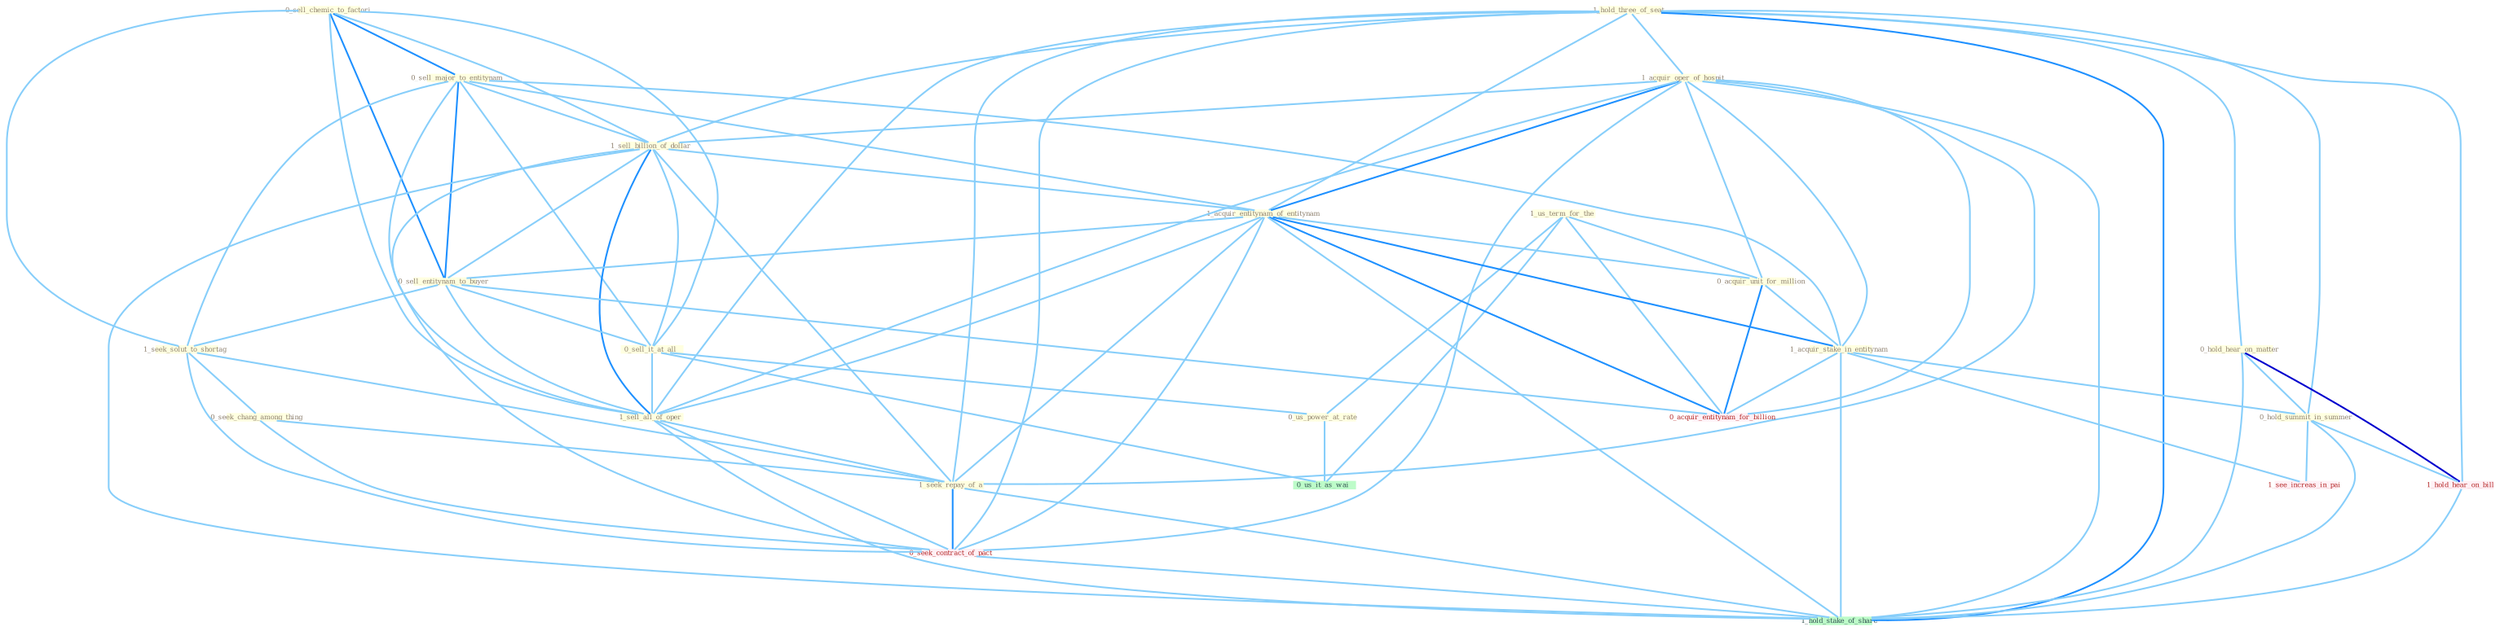 Graph G{ 
    node
    [shape=polygon,style=filled,width=.5,height=.06,color="#BDFCC9",fixedsize=true,fontsize=4,
    fontcolor="#2f4f4f"];
    {node
    [color="#ffffe0", fontcolor="#8b7d6b"] "0_sell_chemic_to_factori " "1_hold_three_of_seat " "0_sell_major_to_entitynam " "1_acquir_oper_of_hospit " "1_sell_billion_of_dollar " "1_us_term_for_the " "1_acquir_entitynam_of_entitynam " "0_hold_hear_on_matter " "0_sell_entitynam_to_buyer " "0_acquir_unit_for_million " "1_seek_solut_to_shortag " "0_sell_it_at_all " "1_acquir_stake_in_entitynam " "1_sell_all_of_oper " "0_hold_summit_in_summer " "0_us_power_at_rate " "0_seek_chang_among_thing " "1_seek_repay_of_a "}
{node [color="#fff0f5", fontcolor="#b22222"] "0_seek_contract_of_pact " "0_acquir_entitynam_for_billion " "1_see_increas_in_pai " "1_hold_hear_on_bill "}
edge [color="#B0E2FF"];

	"0_sell_chemic_to_factori " -- "0_sell_major_to_entitynam " [w="2", color="#1e90ff" , len=0.8];
	"0_sell_chemic_to_factori " -- "1_sell_billion_of_dollar " [w="1", color="#87cefa" ];
	"0_sell_chemic_to_factori " -- "0_sell_entitynam_to_buyer " [w="2", color="#1e90ff" , len=0.8];
	"0_sell_chemic_to_factori " -- "1_seek_solut_to_shortag " [w="1", color="#87cefa" ];
	"0_sell_chemic_to_factori " -- "0_sell_it_at_all " [w="1", color="#87cefa" ];
	"0_sell_chemic_to_factori " -- "1_sell_all_of_oper " [w="1", color="#87cefa" ];
	"1_hold_three_of_seat " -- "1_acquir_oper_of_hospit " [w="1", color="#87cefa" ];
	"1_hold_three_of_seat " -- "1_sell_billion_of_dollar " [w="1", color="#87cefa" ];
	"1_hold_three_of_seat " -- "1_acquir_entitynam_of_entitynam " [w="1", color="#87cefa" ];
	"1_hold_three_of_seat " -- "0_hold_hear_on_matter " [w="1", color="#87cefa" ];
	"1_hold_three_of_seat " -- "1_sell_all_of_oper " [w="1", color="#87cefa" ];
	"1_hold_three_of_seat " -- "0_hold_summit_in_summer " [w="1", color="#87cefa" ];
	"1_hold_three_of_seat " -- "1_seek_repay_of_a " [w="1", color="#87cefa" ];
	"1_hold_three_of_seat " -- "0_seek_contract_of_pact " [w="1", color="#87cefa" ];
	"1_hold_three_of_seat " -- "1_hold_hear_on_bill " [w="1", color="#87cefa" ];
	"1_hold_three_of_seat " -- "1_hold_stake_of_share " [w="2", color="#1e90ff" , len=0.8];
	"0_sell_major_to_entitynam " -- "1_sell_billion_of_dollar " [w="1", color="#87cefa" ];
	"0_sell_major_to_entitynam " -- "1_acquir_entitynam_of_entitynam " [w="1", color="#87cefa" ];
	"0_sell_major_to_entitynam " -- "0_sell_entitynam_to_buyer " [w="2", color="#1e90ff" , len=0.8];
	"0_sell_major_to_entitynam " -- "1_seek_solut_to_shortag " [w="1", color="#87cefa" ];
	"0_sell_major_to_entitynam " -- "0_sell_it_at_all " [w="1", color="#87cefa" ];
	"0_sell_major_to_entitynam " -- "1_acquir_stake_in_entitynam " [w="1", color="#87cefa" ];
	"0_sell_major_to_entitynam " -- "1_sell_all_of_oper " [w="1", color="#87cefa" ];
	"1_acquir_oper_of_hospit " -- "1_sell_billion_of_dollar " [w="1", color="#87cefa" ];
	"1_acquir_oper_of_hospit " -- "1_acquir_entitynam_of_entitynam " [w="2", color="#1e90ff" , len=0.8];
	"1_acquir_oper_of_hospit " -- "0_acquir_unit_for_million " [w="1", color="#87cefa" ];
	"1_acquir_oper_of_hospit " -- "1_acquir_stake_in_entitynam " [w="1", color="#87cefa" ];
	"1_acquir_oper_of_hospit " -- "1_sell_all_of_oper " [w="1", color="#87cefa" ];
	"1_acquir_oper_of_hospit " -- "1_seek_repay_of_a " [w="1", color="#87cefa" ];
	"1_acquir_oper_of_hospit " -- "0_seek_contract_of_pact " [w="1", color="#87cefa" ];
	"1_acquir_oper_of_hospit " -- "0_acquir_entitynam_for_billion " [w="1", color="#87cefa" ];
	"1_acquir_oper_of_hospit " -- "1_hold_stake_of_share " [w="1", color="#87cefa" ];
	"1_sell_billion_of_dollar " -- "1_acquir_entitynam_of_entitynam " [w="1", color="#87cefa" ];
	"1_sell_billion_of_dollar " -- "0_sell_entitynam_to_buyer " [w="1", color="#87cefa" ];
	"1_sell_billion_of_dollar " -- "0_sell_it_at_all " [w="1", color="#87cefa" ];
	"1_sell_billion_of_dollar " -- "1_sell_all_of_oper " [w="2", color="#1e90ff" , len=0.8];
	"1_sell_billion_of_dollar " -- "1_seek_repay_of_a " [w="1", color="#87cefa" ];
	"1_sell_billion_of_dollar " -- "0_seek_contract_of_pact " [w="1", color="#87cefa" ];
	"1_sell_billion_of_dollar " -- "1_hold_stake_of_share " [w="1", color="#87cefa" ];
	"1_us_term_for_the " -- "0_acquir_unit_for_million " [w="1", color="#87cefa" ];
	"1_us_term_for_the " -- "0_us_power_at_rate " [w="1", color="#87cefa" ];
	"1_us_term_for_the " -- "0_us_it_as_wai " [w="1", color="#87cefa" ];
	"1_us_term_for_the " -- "0_acquir_entitynam_for_billion " [w="1", color="#87cefa" ];
	"1_acquir_entitynam_of_entitynam " -- "0_sell_entitynam_to_buyer " [w="1", color="#87cefa" ];
	"1_acquir_entitynam_of_entitynam " -- "0_acquir_unit_for_million " [w="1", color="#87cefa" ];
	"1_acquir_entitynam_of_entitynam " -- "1_acquir_stake_in_entitynam " [w="2", color="#1e90ff" , len=0.8];
	"1_acquir_entitynam_of_entitynam " -- "1_sell_all_of_oper " [w="1", color="#87cefa" ];
	"1_acquir_entitynam_of_entitynam " -- "1_seek_repay_of_a " [w="1", color="#87cefa" ];
	"1_acquir_entitynam_of_entitynam " -- "0_seek_contract_of_pact " [w="1", color="#87cefa" ];
	"1_acquir_entitynam_of_entitynam " -- "0_acquir_entitynam_for_billion " [w="2", color="#1e90ff" , len=0.8];
	"1_acquir_entitynam_of_entitynam " -- "1_hold_stake_of_share " [w="1", color="#87cefa" ];
	"0_hold_hear_on_matter " -- "0_hold_summit_in_summer " [w="1", color="#87cefa" ];
	"0_hold_hear_on_matter " -- "1_hold_hear_on_bill " [w="3", color="#0000cd" , len=0.6];
	"0_hold_hear_on_matter " -- "1_hold_stake_of_share " [w="1", color="#87cefa" ];
	"0_sell_entitynam_to_buyer " -- "1_seek_solut_to_shortag " [w="1", color="#87cefa" ];
	"0_sell_entitynam_to_buyer " -- "0_sell_it_at_all " [w="1", color="#87cefa" ];
	"0_sell_entitynam_to_buyer " -- "1_sell_all_of_oper " [w="1", color="#87cefa" ];
	"0_sell_entitynam_to_buyer " -- "0_acquir_entitynam_for_billion " [w="1", color="#87cefa" ];
	"0_acquir_unit_for_million " -- "1_acquir_stake_in_entitynam " [w="1", color="#87cefa" ];
	"0_acquir_unit_for_million " -- "0_acquir_entitynam_for_billion " [w="2", color="#1e90ff" , len=0.8];
	"1_seek_solut_to_shortag " -- "0_seek_chang_among_thing " [w="1", color="#87cefa" ];
	"1_seek_solut_to_shortag " -- "1_seek_repay_of_a " [w="1", color="#87cefa" ];
	"1_seek_solut_to_shortag " -- "0_seek_contract_of_pact " [w="1", color="#87cefa" ];
	"0_sell_it_at_all " -- "1_sell_all_of_oper " [w="1", color="#87cefa" ];
	"0_sell_it_at_all " -- "0_us_power_at_rate " [w="1", color="#87cefa" ];
	"0_sell_it_at_all " -- "0_us_it_as_wai " [w="1", color="#87cefa" ];
	"1_acquir_stake_in_entitynam " -- "0_hold_summit_in_summer " [w="1", color="#87cefa" ];
	"1_acquir_stake_in_entitynam " -- "0_acquir_entitynam_for_billion " [w="1", color="#87cefa" ];
	"1_acquir_stake_in_entitynam " -- "1_see_increas_in_pai " [w="1", color="#87cefa" ];
	"1_acquir_stake_in_entitynam " -- "1_hold_stake_of_share " [w="1", color="#87cefa" ];
	"1_sell_all_of_oper " -- "1_seek_repay_of_a " [w="1", color="#87cefa" ];
	"1_sell_all_of_oper " -- "0_seek_contract_of_pact " [w="1", color="#87cefa" ];
	"1_sell_all_of_oper " -- "1_hold_stake_of_share " [w="1", color="#87cefa" ];
	"0_hold_summit_in_summer " -- "1_see_increas_in_pai " [w="1", color="#87cefa" ];
	"0_hold_summit_in_summer " -- "1_hold_hear_on_bill " [w="1", color="#87cefa" ];
	"0_hold_summit_in_summer " -- "1_hold_stake_of_share " [w="1", color="#87cefa" ];
	"0_us_power_at_rate " -- "0_us_it_as_wai " [w="1", color="#87cefa" ];
	"0_seek_chang_among_thing " -- "1_seek_repay_of_a " [w="1", color="#87cefa" ];
	"0_seek_chang_among_thing " -- "0_seek_contract_of_pact " [w="1", color="#87cefa" ];
	"1_seek_repay_of_a " -- "0_seek_contract_of_pact " [w="2", color="#1e90ff" , len=0.8];
	"1_seek_repay_of_a " -- "1_hold_stake_of_share " [w="1", color="#87cefa" ];
	"0_seek_contract_of_pact " -- "1_hold_stake_of_share " [w="1", color="#87cefa" ];
	"1_hold_hear_on_bill " -- "1_hold_stake_of_share " [w="1", color="#87cefa" ];
}